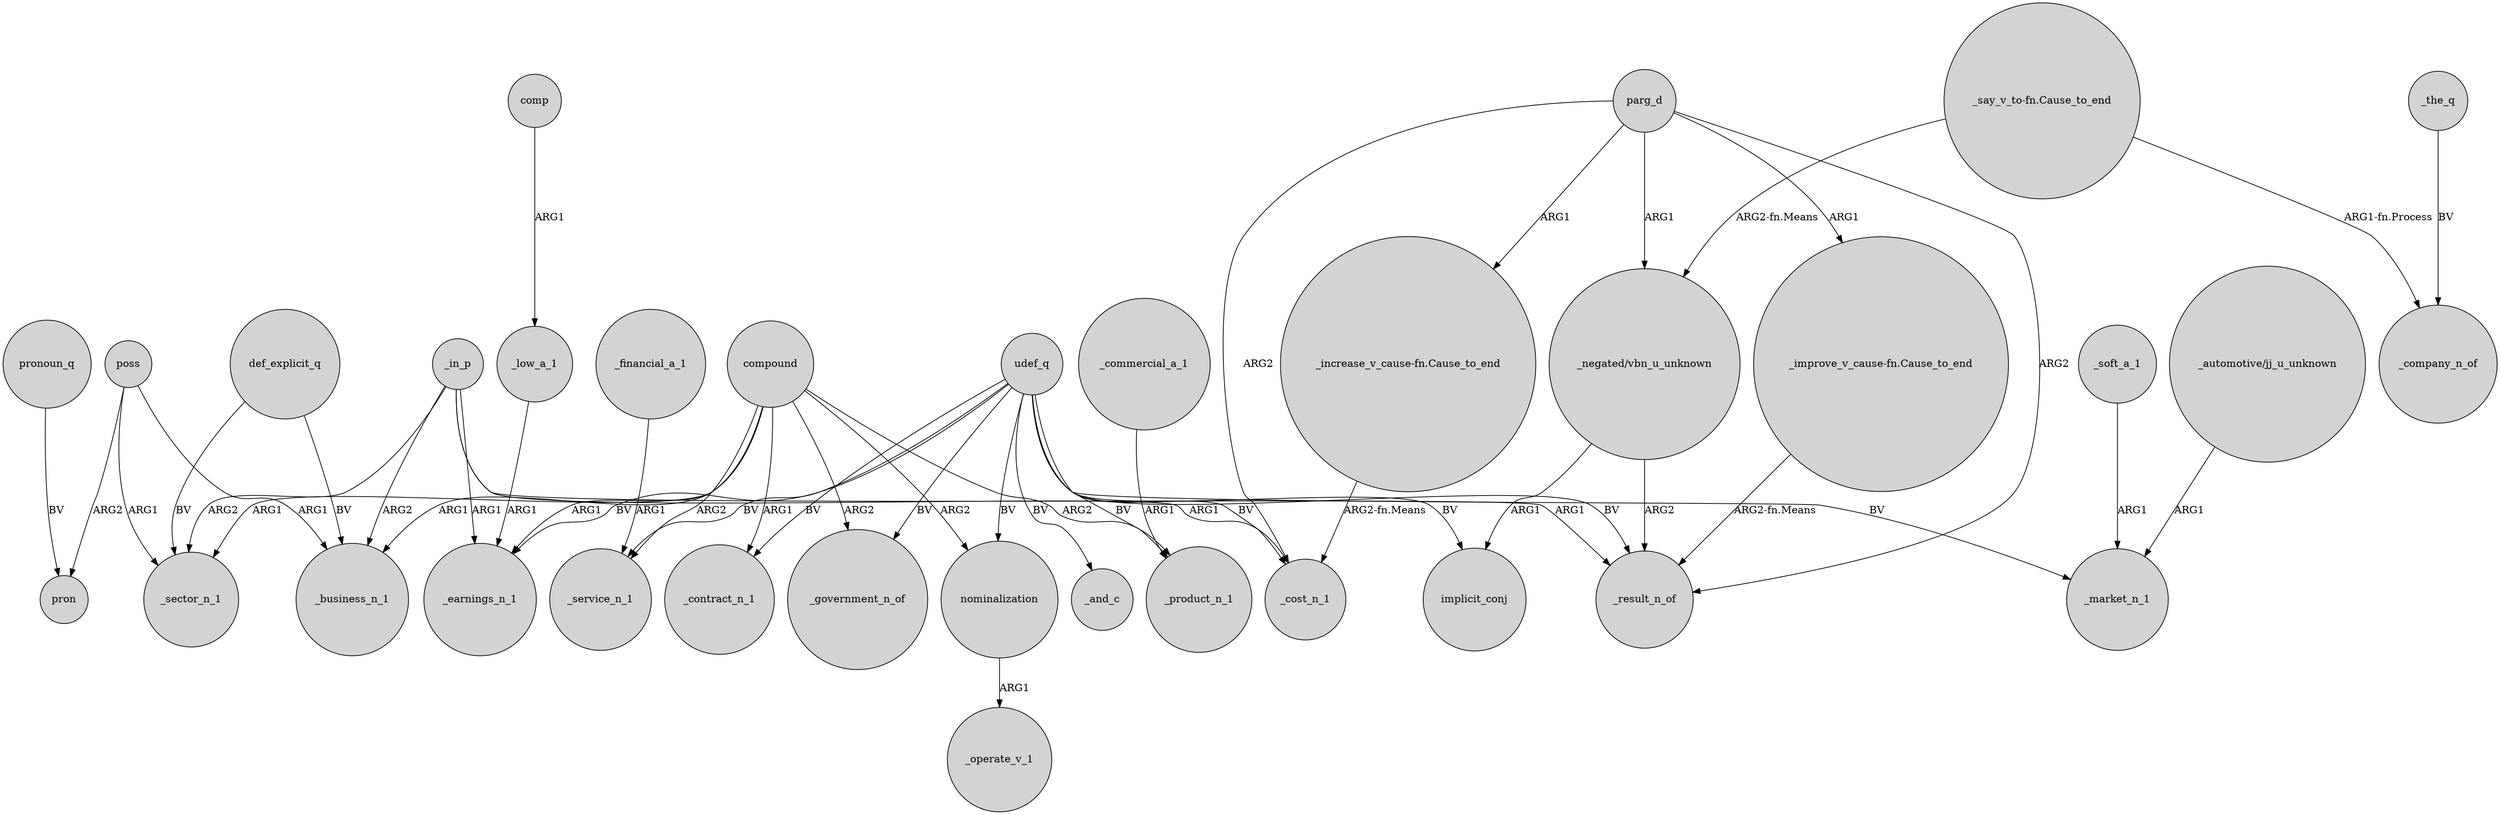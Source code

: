 digraph {
	node [shape=circle style=filled]
	def_explicit_q -> _business_n_1 [label=BV]
	udef_q -> _service_n_1 [label=BV]
	udef_q -> _market_n_1 [label=BV]
	_in_p -> _earnings_n_1 [label=ARG1]
	compound -> _contract_n_1 [label=ARG1]
	compound -> _government_n_of [label=ARG2]
	udef_q -> _government_n_of [label=BV]
	compound -> _service_n_1 [label=ARG2]
	parg_d -> _result_n_of [label=ARG2]
	poss -> _business_n_1 [label=ARG1]
	"_negated/vbn_u_unknown" -> implicit_conj [label=ARG1]
	comp -> _low_a_1 [label=ARG1]
	_low_a_1 -> _earnings_n_1 [label=ARG1]
	"_improve_v_cause-fn.Cause_to_end" -> _result_n_of [label="ARG2-fn.Means"]
	_financial_a_1 -> _service_n_1 [label=ARG1]
	udef_q -> nominalization [label=BV]
	nominalization -> _operate_v_1 [label=ARG1]
	"_increase_v_cause-fn.Cause_to_end" -> _cost_n_1 [label="ARG2-fn.Means"]
	udef_q -> _cost_n_1 [label=BV]
	udef_q -> _product_n_1 [label=BV]
	parg_d -> _cost_n_1 [label=ARG2]
	udef_q -> _and_c [label=BV]
	_in_p -> _cost_n_1 [label=ARG1]
	parg_d -> "_increase_v_cause-fn.Cause_to_end" [label=ARG1]
	"_say_v_to-fn.Cause_to_end" -> "_negated/vbn_u_unknown" [label="ARG2-fn.Means"]
	compound -> nominalization [label=ARG2]
	pronoun_q -> pron [label=BV]
	parg_d -> "_improve_v_cause-fn.Cause_to_end" [label=ARG1]
	poss -> pron [label=ARG2]
	udef_q -> _earnings_n_1 [label=BV]
	_in_p -> _sector_n_1 [label=ARG2]
	_in_p -> _result_n_of [label=ARG1]
	udef_q -> _contract_n_1 [label=BV]
	"_automotive/jj_u_unknown" -> _market_n_1 [label=ARG1]
	poss -> _sector_n_1 [label=ARG1]
	_in_p -> _business_n_1 [label=ARG2]
	"_negated/vbn_u_unknown" -> _result_n_of [label=ARG2]
	def_explicit_q -> _sector_n_1 [label=BV]
	"_say_v_to-fn.Cause_to_end" -> _company_n_of [label="ARG1-fn.Process"]
	compound -> _earnings_n_1 [label=ARG1]
	compound -> _sector_n_1 [label=ARG1]
	compound -> _business_n_1 [label=ARG1]
	_soft_a_1 -> _market_n_1 [label=ARG1]
	udef_q -> _result_n_of [label=BV]
	compound -> _product_n_1 [label=ARG2]
	_the_q -> _company_n_of [label=BV]
	udef_q -> implicit_conj [label=BV]
	_commercial_a_1 -> _product_n_1 [label=ARG1]
	parg_d -> "_negated/vbn_u_unknown" [label=ARG1]
}
